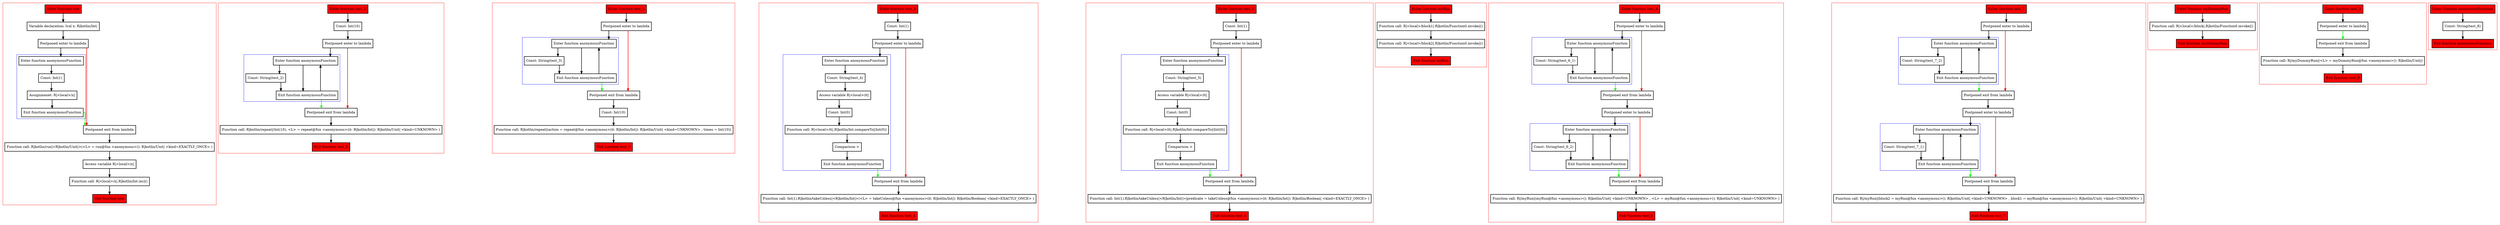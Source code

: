 digraph callsInPlace_kt {
    graph [splines=ortho nodesep=3]
    node [shape=box penwidth=2]
    edge [penwidth=2]

    subgraph cluster_0 {
        color=red
        0 [label="Enter function test" style="filled" fillcolor=red];
        1 [label="Variable declaration: lval x: R|kotlin/Int|"];
        2 [label="Postponed enter to lambda"];
        subgraph cluster_1 {
            color=blue
            3 [label="Enter function anonymousFunction"];
            4 [label="Const: Int(1)"];
            5 [label="Assignmenet: R|<local>/x|"];
            6 [label="Exit function anonymousFunction"];
        }
        7 [label="Postponed exit from lambda"];
        8 [label="Function call: R|kotlin/run|<R|kotlin/Unit|>(<L> = run@fun <anonymous>(): R|kotlin/Unit| <kind=EXACTLY_ONCE> )"];
        9 [label="Access variable R|<local>/x|"];
        10 [label="Function call: R|<local>/x|.R|kotlin/Int.inc|()"];
        11 [label="Exit function test" style="filled" fillcolor=red];
    }

    0 -> {1};
    1 -> {2};
    2 -> {3};
    2 -> {7} [color=red];
    3 -> {4};
    4 -> {5};
    5 -> {6};
    6 -> {7} [color=green];
    7 -> {8};
    8 -> {9};
    9 -> {10};
    10 -> {11};

    subgraph cluster_2 {
        color=red
        12 [label="Enter function test_2" style="filled" fillcolor=red];
        13 [label="Const: Int(10)"];
        14 [label="Postponed enter to lambda"];
        subgraph cluster_3 {
            color=blue
            15 [label="Enter function anonymousFunction"];
            16 [label="Const: String(test_2)"];
            17 [label="Exit function anonymousFunction"];
        }
        18 [label="Postponed exit from lambda"];
        19 [label="Function call: R|kotlin/repeat|(Int(10), <L> = repeat@fun <anonymous>(it: R|kotlin/Int|): R|kotlin/Unit| <kind=UNKNOWN> )"];
        20 [label="Exit function test_2" style="filled" fillcolor=red];
    }

    12 -> {13};
    13 -> {14};
    14 -> {15};
    14 -> {18} [color=red];
    15 -> {17 16};
    16 -> {17};
    17 -> {15};
    17 -> {18} [color=green];
    18 -> {19};
    19 -> {20};

    subgraph cluster_4 {
        color=red
        21 [label="Enter function test_3" style="filled" fillcolor=red];
        22 [label="Postponed enter to lambda"];
        subgraph cluster_5 {
            color=blue
            23 [label="Enter function anonymousFunction"];
            24 [label="Const: String(test_3)"];
            25 [label="Exit function anonymousFunction"];
        }
        26 [label="Postponed exit from lambda"];
        27 [label="Const: Int(10)"];
        28 [label="Function call: R|kotlin/repeat|(action = repeat@fun <anonymous>(it: R|kotlin/Int|): R|kotlin/Unit| <kind=UNKNOWN> , times = Int(10))"];
        29 [label="Exit function test_3" style="filled" fillcolor=red];
    }

    21 -> {22};
    22 -> {23};
    22 -> {26} [color=red];
    23 -> {25 24};
    24 -> {25};
    25 -> {23};
    25 -> {26} [color=green];
    26 -> {27};
    27 -> {28};
    28 -> {29};

    subgraph cluster_6 {
        color=red
        30 [label="Enter function test_4" style="filled" fillcolor=red];
        31 [label="Const: Int(1)"];
        32 [label="Postponed enter to lambda"];
        subgraph cluster_7 {
            color=blue
            33 [label="Enter function anonymousFunction"];
            34 [label="Const: String(test_4)"];
            35 [label="Access variable R|<local>/it|"];
            36 [label="Const: Int(0)"];
            37 [label="Function call: R|<local>/it|.R|kotlin/Int.compareTo|(Int(0))"];
            38 [label="Comparison >"];
            39 [label="Exit function anonymousFunction"];
        }
        40 [label="Postponed exit from lambda"];
        41 [label="Function call: Int(1).R|kotlin/takeUnless|<R|kotlin/Int|>(<L> = takeUnless@fun <anonymous>(it: R|kotlin/Int|): R|kotlin/Boolean| <kind=EXACTLY_ONCE> )"];
        42 [label="Exit function test_4" style="filled" fillcolor=red];
    }

    30 -> {31};
    31 -> {32};
    32 -> {33};
    32 -> {40} [color=red];
    33 -> {34};
    34 -> {35};
    35 -> {36};
    36 -> {37};
    37 -> {38};
    38 -> {39};
    39 -> {40} [color=green];
    40 -> {41};
    41 -> {42};

    subgraph cluster_8 {
        color=red
        43 [label="Enter function test_5" style="filled" fillcolor=red];
        44 [label="Const: Int(1)"];
        45 [label="Postponed enter to lambda"];
        subgraph cluster_9 {
            color=blue
            46 [label="Enter function anonymousFunction"];
            47 [label="Const: String(test_5)"];
            48 [label="Access variable R|<local>/it|"];
            49 [label="Const: Int(0)"];
            50 [label="Function call: R|<local>/it|.R|kotlin/Int.compareTo|(Int(0))"];
            51 [label="Comparison >"];
            52 [label="Exit function anonymousFunction"];
        }
        53 [label="Postponed exit from lambda"];
        54 [label="Function call: Int(1).R|kotlin/takeUnless|<R|kotlin/Int|>(predicate = takeUnless@fun <anonymous>(it: R|kotlin/Int|): R|kotlin/Boolean| <kind=EXACTLY_ONCE> )"];
        55 [label="Exit function test_5" style="filled" fillcolor=red];
    }

    43 -> {44};
    44 -> {45};
    45 -> {46};
    45 -> {53} [color=red];
    46 -> {47};
    47 -> {48};
    48 -> {49};
    49 -> {50};
    50 -> {51};
    51 -> {52};
    52 -> {53} [color=green];
    53 -> {54};
    54 -> {55};

    subgraph cluster_10 {
        color=red
        56 [label="Enter function myRun" style="filled" fillcolor=red];
        57 [label="Function call: R|<local>/block1|.R|kotlin/Function0.invoke|()"];
        58 [label="Function call: R|<local>/block2|.R|kotlin/Function0.invoke|()"];
        59 [label="Exit function myRun" style="filled" fillcolor=red];
    }

    56 -> {57};
    57 -> {58};
    58 -> {59};

    subgraph cluster_11 {
        color=red
        60 [label="Enter function test_6" style="filled" fillcolor=red];
        61 [label="Postponed enter to lambda"];
        subgraph cluster_12 {
            color=blue
            62 [label="Enter function anonymousFunction"];
            63 [label="Const: String(test_6_1)"];
            64 [label="Exit function anonymousFunction"];
        }
        65 [label="Postponed exit from lambda"];
        66 [label="Postponed enter to lambda"];
        subgraph cluster_13 {
            color=blue
            67 [label="Enter function anonymousFunction"];
            68 [label="Const: String(test_6_2)"];
            69 [label="Exit function anonymousFunction"];
        }
        70 [label="Postponed exit from lambda"];
        71 [label="Function call: R|/myRun|(myRun@fun <anonymous>(): R|kotlin/Unit| <kind=UNKNOWN> , <L> = myRun@fun <anonymous>(): R|kotlin/Unit| <kind=UNKNOWN> )"];
        72 [label="Exit function test_6" style="filled" fillcolor=red];
    }

    60 -> {61};
    61 -> {62};
    61 -> {65} [color=red];
    62 -> {64 63};
    63 -> {64};
    64 -> {62};
    64 -> {65} [color=green];
    65 -> {66};
    66 -> {67};
    66 -> {70} [color=red];
    67 -> {69 68};
    68 -> {69};
    69 -> {67};
    69 -> {70} [color=green];
    70 -> {71};
    71 -> {72};

    subgraph cluster_14 {
        color=red
        73 [label="Enter function test_7" style="filled" fillcolor=red];
        74 [label="Postponed enter to lambda"];
        subgraph cluster_15 {
            color=blue
            75 [label="Enter function anonymousFunction"];
            76 [label="Const: String(test_7_2)"];
            77 [label="Exit function anonymousFunction"];
        }
        78 [label="Postponed exit from lambda"];
        79 [label="Postponed enter to lambda"];
        subgraph cluster_16 {
            color=blue
            80 [label="Enter function anonymousFunction"];
            81 [label="Const: String(test_7_1)"];
            82 [label="Exit function anonymousFunction"];
        }
        83 [label="Postponed exit from lambda"];
        84 [label="Function call: R|/myRun|(block2 = myRun@fun <anonymous>(): R|kotlin/Unit| <kind=UNKNOWN> , block1 = myRun@fun <anonymous>(): R|kotlin/Unit| <kind=UNKNOWN> )"];
        85 [label="Exit function test_7" style="filled" fillcolor=red];
    }

    73 -> {74};
    74 -> {75};
    74 -> {78} [color=red];
    75 -> {77 76};
    76 -> {77};
    77 -> {75};
    77 -> {78} [color=green];
    78 -> {79};
    79 -> {80};
    79 -> {83} [color=red];
    80 -> {82 81};
    81 -> {82};
    82 -> {80};
    82 -> {83} [color=green];
    83 -> {84};
    84 -> {85};

    subgraph cluster_17 {
        color=red
        86 [label="Enter function myDummyRun" style="filled" fillcolor=red];
        87 [label="Function call: R|<local>/block|.R|kotlin/Function0.invoke|()"];
        88 [label="Exit function myDummyRun" style="filled" fillcolor=red];
    }

    86 -> {87};
    87 -> {88};

    subgraph cluster_18 {
        color=red
        89 [label="Enter function test_8" style="filled" fillcolor=red];
        90 [label="Postponed enter to lambda"];
        91 [label="Postponed exit from lambda"];
        92 [label="Function call: R|/myDummyRun|(<L> = myDummyRun@fun <anonymous>(): R|kotlin/Unit|)"];
        93 [label="Exit function test_8" style="filled" fillcolor=red];
    }

    89 -> {90};
    90 -> {91 91} [color=green];
    91 -> {92};
    92 -> {93};

    subgraph cluster_19 {
        color=red
        94 [label="Enter function anonymousFunction" style="filled" fillcolor=red];
        95 [label="Const: String(test_8)"];
        96 [label="Exit function anonymousFunction" style="filled" fillcolor=red];
    }

    94 -> {95};
    95 -> {96};

}
